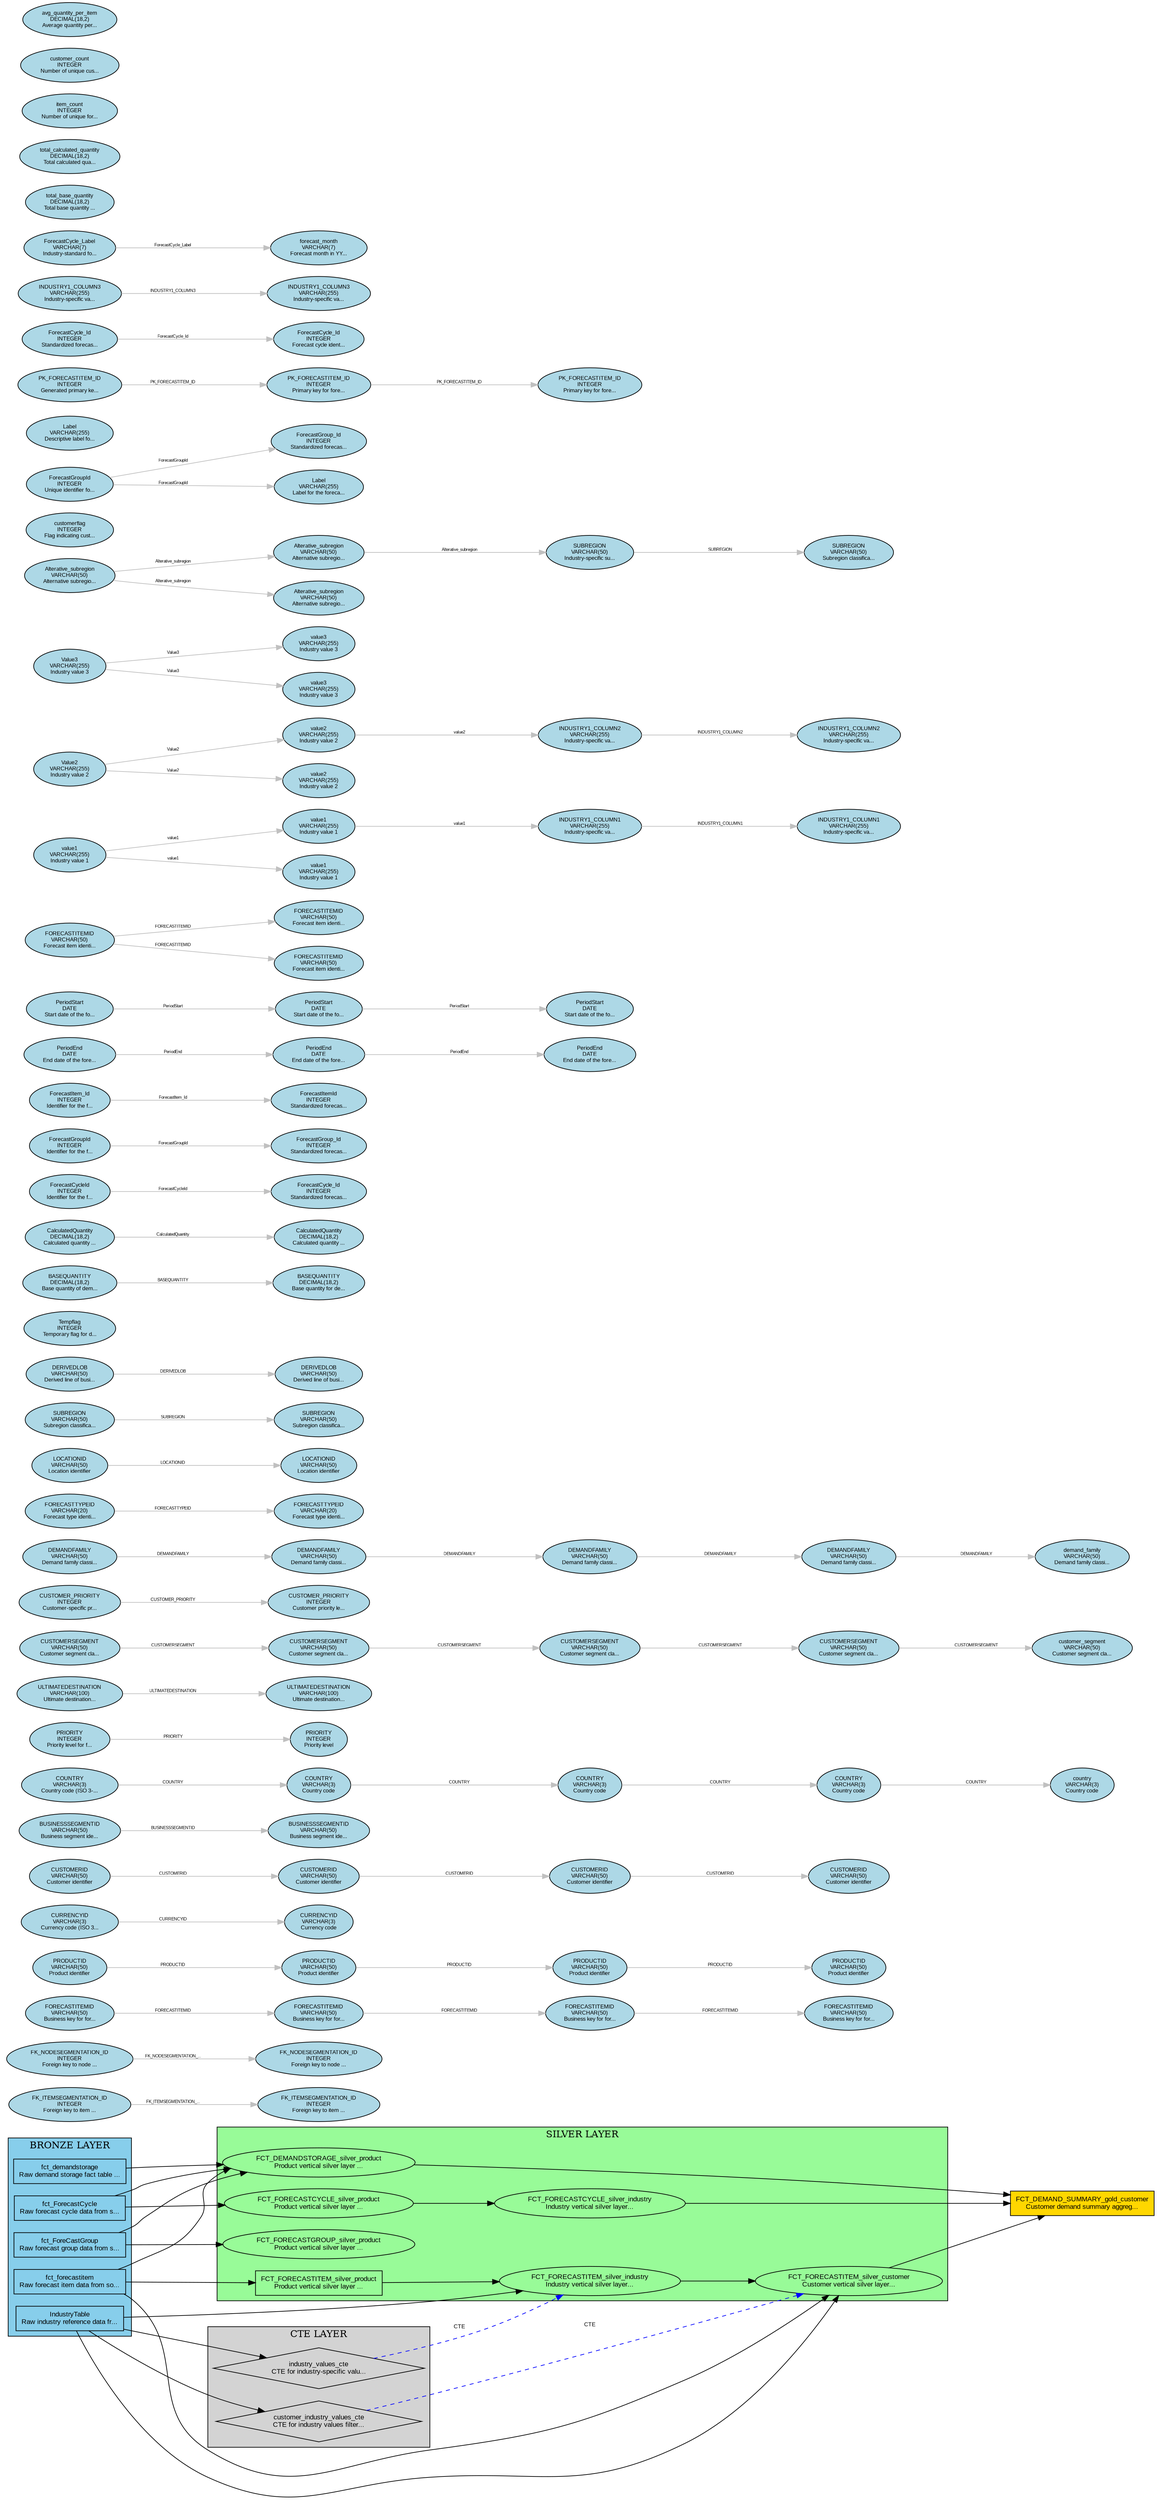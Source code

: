 digraph model_lineage {
  rankdir=LR;
  node [fontname="Arial", fontsize=10];
  edge [fontname="Arial", fontsize=8];

  "fct_forecastitem" [label="fct_forecastitem\nRaw forecast item data from so...", shape=box, style=filled, fillcolor="#87CEEB"];
  "fct_demandstorage" [label="fct_demandstorage\nRaw demand storage fact table ...", shape=box, style=filled, fillcolor="#87CEEB"];
  "fct_ForecastCycle" [label="fct_ForecastCycle\nRaw forecast cycle data from s...", shape=box, style=filled, fillcolor="#87CEEB"];
  "IndustryTable" [label="IndustryTable\nRaw industry reference data fr...", shape=box, style=filled, fillcolor="#87CEEB"];
  "fct_ForeCastGroup" [label="fct_ForeCastGroup\nRaw forecast group data from s...", shape=box, style=filled, fillcolor="#87CEEB"];
  "FCT_FORECASTGROUP_silver_product" [label="FCT_FORECASTGROUP_silver_product\nProduct vertical silver layer ...", shape=ellipse, style=filled, fillcolor="#98FB98"];
  "FCT_DEMANDSTORAGE_silver_product" [label="FCT_DEMANDSTORAGE_silver_product\nProduct vertical silver layer ...", shape=ellipse, style=filled, fillcolor="#98FB98"];
  "FCT_FORECASTITEM_silver_product" [label="FCT_FORECASTITEM_silver_product\nProduct vertical silver layer ...", shape=box, style=filled, fillcolor="#98FB98"];
  "FCT_FORECASTCYCLE_silver_product" [label="FCT_FORECASTCYCLE_silver_product\nProduct vertical silver layer ...", shape=ellipse, style=filled, fillcolor="#98FB98"];
  "FCT_FORECASTITEM_silver_industry" [label="FCT_FORECASTITEM_silver_industry\nIndustry vertical silver layer...", shape=ellipse, style=filled, fillcolor="#98FB98"];
  "FCT_FORECASTCYCLE_silver_industry" [label="FCT_FORECASTCYCLE_silver_industry\nIndustry vertical silver layer...", shape=ellipse, style=filled, fillcolor="#98FB98"];
  "industry_values_cte" [label="industry_values_cte\nCTE for industry-specific valu...", shape=diamond, style=filled, fillcolor="#D3D3D3"];
  "FCT_FORECASTITEM_silver_customer" [label="FCT_FORECASTITEM_silver_customer\nCustomer vertical silver layer...", shape=ellipse, style=filled, fillcolor="#98FB98"];
  "customer_industry_values_cte" [label="customer_industry_values_cte\nCTE for industry values filter...", shape=diamond, style=filled, fillcolor="#D3D3D3"];
  "FCT_DEMAND_SUMMARY_gold_customer" [label="FCT_DEMAND_SUMMARY_gold_customer\nCustomer demand summary aggreg...", shape=box, style=filled, fillcolor="#FFD700"];

  "fct_ForeCastGroup" -> "FCT_FORECASTGROUP_silver_product" [color=black];
  "fct_demandstorage" -> "FCT_DEMANDSTORAGE_silver_product" [color=black];
  "fct_ForecastCycle" -> "FCT_DEMANDSTORAGE_silver_product" [color=black];
  "fct_ForeCastGroup" -> "FCT_DEMANDSTORAGE_silver_product" [color=black];
  "fct_forecastitem" -> "FCT_DEMANDSTORAGE_silver_product" [color=black];
  "fct_forecastitem" -> "FCT_FORECASTITEM_silver_product" [color=black];
  "fct_ForecastCycle" -> "FCT_FORECASTCYCLE_silver_product" [color=black];
  "FCT_FORECASTITEM_silver_product" -> "FCT_FORECASTITEM_silver_industry" [color=black];
  "IndustryTable" -> "FCT_FORECASTITEM_silver_industry" [color=black];
  "industry_values_cte" -> "FCT_FORECASTITEM_silver_industry" [style=dashed, color=blue, label="CTE"];
  "FCT_FORECASTCYCLE_silver_product" -> "FCT_FORECASTCYCLE_silver_industry" [color=black];
  "IndustryTable" -> "industry_values_cte" [color=black];
  "FCT_FORECASTITEM_silver_industry" -> "FCT_FORECASTITEM_silver_customer" [color=black];
  "fct_forecastitem" -> "FCT_FORECASTITEM_silver_customer" [color=black];
  "IndustryTable" -> "FCT_FORECASTITEM_silver_customer" [color=black];
  "customer_industry_values_cte" -> "FCT_FORECASTITEM_silver_customer" [style=dashed, color=blue, label="CTE"];
  "IndustryTable" -> "customer_industry_values_cte" [color=black];
  "FCT_DEMANDSTORAGE_silver_product" -> "FCT_DEMAND_SUMMARY_gold_customer" [color=black];
  "FCT_FORECASTCYCLE_silver_industry" -> "FCT_DEMAND_SUMMARY_gold_customer" [color=black];
  "FCT_FORECASTITEM_silver_customer" -> "FCT_DEMAND_SUMMARY_gold_customer" [color=black];

  "fct_forecastitem.FK_ITEMSEGMENTATION_ID" [label="FK_ITEMSEGMENTATION_ID\nINTEGER\nForeign key to item ...", shape=oval, style=filled, fillcolor=lightblue, fontsize=8];
  "fct_forecastitem.FK_NODESEGMENTATION_ID" [label="FK_NODESEGMENTATION_ID\nINTEGER\nForeign key to node ...", shape=oval, style=filled, fillcolor=lightblue, fontsize=8];
  "fct_forecastitem.FORECASTITEMID" [label="FORECASTITEMID\nVARCHAR(50)\nBusiness key for for...", shape=oval, style=filled, fillcolor=lightblue, fontsize=8];
  "fct_forecastitem.PRODUCTID" [label="PRODUCTID\nVARCHAR(50)\nProduct identifier", shape=oval, style=filled, fillcolor=lightblue, fontsize=8];
  "fct_forecastitem.CURRENCYID" [label="CURRENCYID\nVARCHAR(3)\nCurrency code (ISO 3...", shape=oval, style=filled, fillcolor=lightblue, fontsize=8];
  "fct_forecastitem.CUSTOMERID" [label="CUSTOMERID\nVARCHAR(50)\nCustomer identifier", shape=oval, style=filled, fillcolor=lightblue, fontsize=8];
  "fct_forecastitem.BUSINESSSEGMENTID" [label="BUSINESSSEGMENTID\nVARCHAR(50)\nBusiness segment ide...", shape=oval, style=filled, fillcolor=lightblue, fontsize=8];
  "fct_forecastitem.COUNTRY" [label="COUNTRY\nVARCHAR(3)\nCountry code (ISO 3-...", shape=oval, style=filled, fillcolor=lightblue, fontsize=8];
  "fct_forecastitem.PRIORITY" [label="PRIORITY\nINTEGER\nPriority level for f...", shape=oval, style=filled, fillcolor=lightblue, fontsize=8];
  "fct_forecastitem.ULTIMATEDESTINATION" [label="ULTIMATEDESTINATION\nVARCHAR(100)\nUltimate destination...", shape=oval, style=filled, fillcolor=lightblue, fontsize=8];
  "fct_forecastitem.CUSTOMERSEGMENT" [label="CUSTOMERSEGMENT\nVARCHAR(50)\nCustomer segment cla...", shape=oval, style=filled, fillcolor=lightblue, fontsize=8];
  "fct_forecastitem.CUSTOMER_PRIORITY" [label="CUSTOMER_PRIORITY\nINTEGER\nCustomer-specific pr...", shape=oval, style=filled, fillcolor=lightblue, fontsize=8];
  "fct_forecastitem.DEMANDFAMILY" [label="DEMANDFAMILY\nVARCHAR(50)\nDemand family classi...", shape=oval, style=filled, fillcolor=lightblue, fontsize=8];
  "fct_forecastitem.FORECASTTYPEID" [label="FORECASTTYPEID\nVARCHAR(20)\nForecast type identi...", shape=oval, style=filled, fillcolor=lightblue, fontsize=8];
  "fct_forecastitem.LOCATIONID" [label="LOCATIONID\nVARCHAR(50)\nLocation identifier", shape=oval, style=filled, fillcolor=lightblue, fontsize=8];
  "fct_forecastitem.SUBREGION" [label="SUBREGION\nVARCHAR(50)\nSubregion classifica...", shape=oval, style=filled, fillcolor=lightblue, fontsize=8];
  "fct_forecastitem.DERIVEDLOB" [label="DERIVEDLOB\nVARCHAR(50)\nDerived line of busi...", shape=oval, style=filled, fillcolor=lightblue, fontsize=8];
  "fct_forecastitem.Tempflag" [label="Tempflag\nINTEGER\nTemporary flag for d...", shape=oval, style=filled, fillcolor=lightblue, fontsize=8];
  "fct_demandstorage.BASEQUANTITY" [label="BASEQUANTITY\nDECIMAL(18,2)\nBase quantity of dem...", shape=oval, style=filled, fillcolor=lightblue, fontsize=8];
  "fct_demandstorage.CalculatedQuantity" [label="CalculatedQuantity\nDECIMAL(18,2)\nCalculated quantity ...", shape=oval, style=filled, fillcolor=lightblue, fontsize=8];
  "fct_demandstorage.ForecastCycleId" [label="ForecastCycleId\nINTEGER\nIdentifier for the f...", shape=oval, style=filled, fillcolor=lightblue, fontsize=8];
  "fct_demandstorage.ForecastGroupId" [label="ForecastGroupId\nINTEGER\nIdentifier for the f...", shape=oval, style=filled, fillcolor=lightblue, fontsize=8];
  "fct_demandstorage.ForecastItem_Id" [label="ForecastItem_Id\nINTEGER\nIdentifier for the f...", shape=oval, style=filled, fillcolor=lightblue, fontsize=8];
  "fct_ForecastCycle.PeriodEnd" [label="PeriodEnd\nDATE\nEnd date of the fore...", shape=oval, style=filled, fillcolor=lightblue, fontsize=8];
  "fct_ForecastCycle.PeriodStart" [label="PeriodStart\nDATE\nStart date of the fo...", shape=oval, style=filled, fillcolor=lightblue, fontsize=8];
  "IndustryTable.FORECASTITEMID" [label="FORECASTITEMID\nVARCHAR(50)\nForecast item identi...", shape=oval, style=filled, fillcolor=lightblue, fontsize=8];
  "IndustryTable.value1" [label="value1\nVARCHAR(255)\nIndustry value 1", shape=oval, style=filled, fillcolor=lightblue, fontsize=8];
  "IndustryTable.Value2" [label="Value2\nVARCHAR(255)\nIndustry value 2", shape=oval, style=filled, fillcolor=lightblue, fontsize=8];
  "IndustryTable.Value3" [label="Value3\nVARCHAR(255)\nIndustry value 3", shape=oval, style=filled, fillcolor=lightblue, fontsize=8];
  "IndustryTable.Alterative_subregion" [label="Alterative_subregion\nVARCHAR(50)\nAlternative subregio...", shape=oval, style=filled, fillcolor=lightblue, fontsize=8];
  "IndustryTable.customerflag" [label="customerflag\nINTEGER\nFlag indicating cust...", shape=oval, style=filled, fillcolor=lightblue, fontsize=8];
  "fct_ForeCastGroup.ForecastGroupId" [label="ForecastGroupId\nINTEGER\nUnique identifier fo...", shape=oval, style=filled, fillcolor=lightblue, fontsize=8];
  "fct_ForeCastGroup.Label" [label="Label\nVARCHAR(255)\nDescriptive label fo...", shape=oval, style=filled, fillcolor=lightblue, fontsize=8];
  "FCT_FORECASTGROUP_silver_product.ForecastGroup_Id" [label="ForecastGroup_Id\nINTEGER\nStandardized forecas...", shape=oval, style=filled, fillcolor=lightblue, fontsize=8];
  "FCT_FORECASTGROUP_silver_product.Label" [label="Label\nVARCHAR(255)\nLabel for the foreca...", shape=oval, style=filled, fillcolor=lightblue, fontsize=8];
  "FCT_DEMANDSTORAGE_silver_product.BASEQUANTITY" [label="BASEQUANTITY\nDECIMAL(18,2)\nBase quantity for de...", shape=oval, style=filled, fillcolor=lightblue, fontsize=8];
  "FCT_DEMANDSTORAGE_silver_product.CalculatedQuantity" [label="CalculatedQuantity\nDECIMAL(18,2)\nCalculated quantity ...", shape=oval, style=filled, fillcolor=lightblue, fontsize=8];
  "FCT_DEMANDSTORAGE_silver_product.ForecastCycle_Id" [label="ForecastCycle_Id\nINTEGER\nStandardized forecas...", shape=oval, style=filled, fillcolor=lightblue, fontsize=8];
  "FCT_DEMANDSTORAGE_silver_product.ForecastGroup_Id" [label="ForecastGroup_Id\nINTEGER\nStandardized forecas...", shape=oval, style=filled, fillcolor=lightblue, fontsize=8];
  "FCT_DEMANDSTORAGE_silver_product.ForecastItemId" [label="ForecastItemId\nINTEGER\nStandardized forecas...", shape=oval, style=filled, fillcolor=lightblue, fontsize=8];
  "FCT_FORECASTITEM_silver_product.PK_FORECASTITEM_ID" [label="PK_FORECASTITEM_ID\nINTEGER\nGenerated primary ke...", shape=oval, style=filled, fillcolor=lightblue, fontsize=8];
  "FCT_FORECASTITEM_silver_product.FK_ITEMSEGMENTATION_ID" [label="FK_ITEMSEGMENTATION_ID\nINTEGER\nForeign key to item ...", shape=oval, style=filled, fillcolor=lightblue, fontsize=8];
  "FCT_FORECASTITEM_silver_product.FK_NODESEGMENTATION_ID" [label="FK_NODESEGMENTATION_ID\nINTEGER\nForeign key to node ...", shape=oval, style=filled, fillcolor=lightblue, fontsize=8];
  "FCT_FORECASTITEM_silver_product.FORECASTITEMID" [label="FORECASTITEMID\nVARCHAR(50)\nBusiness key for for...", shape=oval, style=filled, fillcolor=lightblue, fontsize=8];
  "FCT_FORECASTITEM_silver_product.PRODUCTID" [label="PRODUCTID\nVARCHAR(50)\nProduct identifier", shape=oval, style=filled, fillcolor=lightblue, fontsize=8];
  "FCT_FORECASTITEM_silver_product.CURRENCYID" [label="CURRENCYID\nVARCHAR(3)\nCurrency code", shape=oval, style=filled, fillcolor=lightblue, fontsize=8];
  "FCT_FORECASTITEM_silver_product.CUSTOMERID" [label="CUSTOMERID\nVARCHAR(50)\nCustomer identifier", shape=oval, style=filled, fillcolor=lightblue, fontsize=8];
  "FCT_FORECASTITEM_silver_product.BUSINESSSEGMENTID" [label="BUSINESSSEGMENTID\nVARCHAR(50)\nBusiness segment ide...", shape=oval, style=filled, fillcolor=lightblue, fontsize=8];
  "FCT_FORECASTITEM_silver_product.COUNTRY" [label="COUNTRY\nVARCHAR(3)\nCountry code", shape=oval, style=filled, fillcolor=lightblue, fontsize=8];
  "FCT_FORECASTITEM_silver_product.PRIORITY" [label="PRIORITY\nINTEGER\nPriority level", shape=oval, style=filled, fillcolor=lightblue, fontsize=8];
  "FCT_FORECASTITEM_silver_product.ULTIMATEDESTINATION" [label="ULTIMATEDESTINATION\nVARCHAR(100)\nUltimate destination...", shape=oval, style=filled, fillcolor=lightblue, fontsize=8];
  "FCT_FORECASTITEM_silver_product.CUSTOMERSEGMENT" [label="CUSTOMERSEGMENT\nVARCHAR(50)\nCustomer segment cla...", shape=oval, style=filled, fillcolor=lightblue, fontsize=8];
  "FCT_FORECASTITEM_silver_product.CUSTOMER_PRIORITY" [label="CUSTOMER_PRIORITY\nINTEGER\nCustomer priority le...", shape=oval, style=filled, fillcolor=lightblue, fontsize=8];
  "FCT_FORECASTITEM_silver_product.DEMANDFAMILY" [label="DEMANDFAMILY\nVARCHAR(50)\nDemand family classi...", shape=oval, style=filled, fillcolor=lightblue, fontsize=8];
  "FCT_FORECASTITEM_silver_product.FORECASTTYPEID" [label="FORECASTTYPEID\nVARCHAR(20)\nForecast type identi...", shape=oval, style=filled, fillcolor=lightblue, fontsize=8];
  "FCT_FORECASTITEM_silver_product.LOCATIONID" [label="LOCATIONID\nVARCHAR(50)\nLocation identifier", shape=oval, style=filled, fillcolor=lightblue, fontsize=8];
  "FCT_FORECASTITEM_silver_product.SUBREGION" [label="SUBREGION\nVARCHAR(50)\nSubregion classifica...", shape=oval, style=filled, fillcolor=lightblue, fontsize=8];
  "FCT_FORECASTITEM_silver_product.DERIVEDLOB" [label="DERIVEDLOB\nVARCHAR(50)\nDerived line of busi...", shape=oval, style=filled, fillcolor=lightblue, fontsize=8];
  "FCT_FORECASTCYCLE_silver_product.ForecastCycle_Id" [label="ForecastCycle_Id\nINTEGER\nStandardized forecas...", shape=oval, style=filled, fillcolor=lightblue, fontsize=8];
  "FCT_FORECASTCYCLE_silver_product.PeriodEnd" [label="PeriodEnd\nDATE\nEnd date of the fore...", shape=oval, style=filled, fillcolor=lightblue, fontsize=8];
  "FCT_FORECASTCYCLE_silver_product.PeriodStart" [label="PeriodStart\nDATE\nStart date of the fo...", shape=oval, style=filled, fillcolor=lightblue, fontsize=8];
  "FCT_FORECASTITEM_silver_industry.PK_FORECASTITEM_ID" [label="PK_FORECASTITEM_ID\nINTEGER\nPrimary key for fore...", shape=oval, style=filled, fillcolor=lightblue, fontsize=8];
  "FCT_FORECASTITEM_silver_industry.FORECASTITEMID" [label="FORECASTITEMID\nVARCHAR(50)\nBusiness key for for...", shape=oval, style=filled, fillcolor=lightblue, fontsize=8];
  "FCT_FORECASTITEM_silver_industry.PRODUCTID" [label="PRODUCTID\nVARCHAR(50)\nProduct identifier", shape=oval, style=filled, fillcolor=lightblue, fontsize=8];
  "FCT_FORECASTITEM_silver_industry.CUSTOMERID" [label="CUSTOMERID\nVARCHAR(50)\nCustomer identifier", shape=oval, style=filled, fillcolor=lightblue, fontsize=8];
  "FCT_FORECASTITEM_silver_industry.COUNTRY" [label="COUNTRY\nVARCHAR(3)\nCountry code", shape=oval, style=filled, fillcolor=lightblue, fontsize=8];
  "FCT_FORECASTITEM_silver_industry.CUSTOMERSEGMENT" [label="CUSTOMERSEGMENT\nVARCHAR(50)\nCustomer segment cla...", shape=oval, style=filled, fillcolor=lightblue, fontsize=8];
  "FCT_FORECASTITEM_silver_industry.DEMANDFAMILY" [label="DEMANDFAMILY\nVARCHAR(50)\nDemand family classi...", shape=oval, style=filled, fillcolor=lightblue, fontsize=8];
  "FCT_FORECASTITEM_silver_industry.SUBREGION" [label="SUBREGION\nVARCHAR(50)\nIndustry-specific su...", shape=oval, style=filled, fillcolor=lightblue, fontsize=8];
  "FCT_FORECASTITEM_silver_industry.INDUSTRY1_COLUMN1" [label="INDUSTRY1_COLUMN1\nVARCHAR(255)\nIndustry-specific va...", shape=oval, style=filled, fillcolor=lightblue, fontsize=8];
  "FCT_FORECASTITEM_silver_industry.INDUSTRY1_COLUMN2" [label="INDUSTRY1_COLUMN2\nVARCHAR(255)\nIndustry-specific va...", shape=oval, style=filled, fillcolor=lightblue, fontsize=8];
  "FCT_FORECASTITEM_silver_industry.INDUSTRY1_COLUMN3" [label="INDUSTRY1_COLUMN3\nVARCHAR(255)\nIndustry-specific va...", shape=oval, style=filled, fillcolor=lightblue, fontsize=8];
  "FCT_FORECASTCYCLE_silver_industry.ForecastCycle_Id" [label="ForecastCycle_Id\nINTEGER\nForecast cycle ident...", shape=oval, style=filled, fillcolor=lightblue, fontsize=8];
  "FCT_FORECASTCYCLE_silver_industry.PeriodEnd" [label="PeriodEnd\nDATE\nEnd date of the fore...", shape=oval, style=filled, fillcolor=lightblue, fontsize=8];
  "FCT_FORECASTCYCLE_silver_industry.PeriodStart" [label="PeriodStart\nDATE\nStart date of the fo...", shape=oval, style=filled, fillcolor=lightblue, fontsize=8];
  "FCT_FORECASTCYCLE_silver_industry.ForecastCycle_Label" [label="ForecastCycle_Label\nVARCHAR(7)\nIndustry-standard fo...", shape=oval, style=filled, fillcolor=lightblue, fontsize=8];
  "industry_values_cte.FORECASTITEMID" [label="FORECASTITEMID\nVARCHAR(50)\nForecast item identi...", shape=oval, style=filled, fillcolor=lightblue, fontsize=8];
  "industry_values_cte.value1" [label="value1\nVARCHAR(255)\nIndustry value 1", shape=oval, style=filled, fillcolor=lightblue, fontsize=8];
  "industry_values_cte.value2" [label="value2\nVARCHAR(255)\nIndustry value 2", shape=oval, style=filled, fillcolor=lightblue, fontsize=8];
  "industry_values_cte.value3" [label="value3\nVARCHAR(255)\nIndustry value 3", shape=oval, style=filled, fillcolor=lightblue, fontsize=8];
  "industry_values_cte.Alterative_subregion" [label="Alterative_subregion\nVARCHAR(50)\nAlternative subregio...", shape=oval, style=filled, fillcolor=lightblue, fontsize=8];
  "FCT_FORECASTITEM_silver_customer.PK_FORECASTITEM_ID" [label="PK_FORECASTITEM_ID\nINTEGER\nPrimary key for fore...", shape=oval, style=filled, fillcolor=lightblue, fontsize=8];
  "FCT_FORECASTITEM_silver_customer.FORECASTITEMID" [label="FORECASTITEMID\nVARCHAR(50)\nBusiness key for for...", shape=oval, style=filled, fillcolor=lightblue, fontsize=8];
  "FCT_FORECASTITEM_silver_customer.PRODUCTID" [label="PRODUCTID\nVARCHAR(50)\nProduct identifier", shape=oval, style=filled, fillcolor=lightblue, fontsize=8];
  "FCT_FORECASTITEM_silver_customer.CUSTOMERID" [label="CUSTOMERID\nVARCHAR(50)\nCustomer identifier", shape=oval, style=filled, fillcolor=lightblue, fontsize=8];
  "FCT_FORECASTITEM_silver_customer.COUNTRY" [label="COUNTRY\nVARCHAR(3)\nCountry code", shape=oval, style=filled, fillcolor=lightblue, fontsize=8];
  "FCT_FORECASTITEM_silver_customer.CUSTOMERSEGMENT" [label="CUSTOMERSEGMENT\nVARCHAR(50)\nCustomer segment cla...", shape=oval, style=filled, fillcolor=lightblue, fontsize=8];
  "FCT_FORECASTITEM_silver_customer.DEMANDFAMILY" [label="DEMANDFAMILY\nVARCHAR(50)\nDemand family classi...", shape=oval, style=filled, fillcolor=lightblue, fontsize=8];
  "FCT_FORECASTITEM_silver_customer.SUBREGION" [label="SUBREGION\nVARCHAR(50)\nSubregion classifica...", shape=oval, style=filled, fillcolor=lightblue, fontsize=8];
  "FCT_FORECASTITEM_silver_customer.INDUSTRY1_COLUMN1" [label="INDUSTRY1_COLUMN1\nVARCHAR(255)\nIndustry-specific va...", shape=oval, style=filled, fillcolor=lightblue, fontsize=8];
  "FCT_FORECASTITEM_silver_customer.INDUSTRY1_COLUMN2" [label="INDUSTRY1_COLUMN2\nVARCHAR(255)\nIndustry-specific va...", shape=oval, style=filled, fillcolor=lightblue, fontsize=8];
  "FCT_FORECASTITEM_silver_customer.INDUSTRY1_COLUMN3" [label="INDUSTRY1_COLUMN3\nVARCHAR(255)\nIndustry-specific va...", shape=oval, style=filled, fillcolor=lightblue, fontsize=8];
  "customer_industry_values_cte.FORECASTITEMID" [label="FORECASTITEMID\nVARCHAR(50)\nForecast item identi...", shape=oval, style=filled, fillcolor=lightblue, fontsize=8];
  "customer_industry_values_cte.value1" [label="value1\nVARCHAR(255)\nIndustry value 1", shape=oval, style=filled, fillcolor=lightblue, fontsize=8];
  "customer_industry_values_cte.value2" [label="value2\nVARCHAR(255)\nIndustry value 2", shape=oval, style=filled, fillcolor=lightblue, fontsize=8];
  "customer_industry_values_cte.value3" [label="value3\nVARCHAR(255)\nIndustry value 3", shape=oval, style=filled, fillcolor=lightblue, fontsize=8];
  "customer_industry_values_cte.Alterative_subregion" [label="Alterative_subregion\nVARCHAR(50)\nAlternative subregio...", shape=oval, style=filled, fillcolor=lightblue, fontsize=8];
  "FCT_DEMAND_SUMMARY_gold_customer.forecast_month" [label="forecast_month\nVARCHAR(7)\nForecast month in YY...", shape=oval, style=filled, fillcolor=lightblue, fontsize=8];
  "FCT_DEMAND_SUMMARY_gold_customer.customer_segment" [label="customer_segment\nVARCHAR(50)\nCustomer segment cla...", shape=oval, style=filled, fillcolor=lightblue, fontsize=8];
  "FCT_DEMAND_SUMMARY_gold_customer.country" [label="country\nVARCHAR(3)\nCountry code", shape=oval, style=filled, fillcolor=lightblue, fontsize=8];
  "FCT_DEMAND_SUMMARY_gold_customer.demand_family" [label="demand_family\nVARCHAR(50)\nDemand family classi...", shape=oval, style=filled, fillcolor=lightblue, fontsize=8];
  "FCT_DEMAND_SUMMARY_gold_customer.total_base_quantity" [label="total_base_quantity\nDECIMAL(18,2)\nTotal base quantity ...", shape=oval, style=filled, fillcolor=lightblue, fontsize=8];
  "FCT_DEMAND_SUMMARY_gold_customer.total_calculated_quantity" [label="total_calculated_quantity\nDECIMAL(18,2)\nTotal calculated qua...", shape=oval, style=filled, fillcolor=lightblue, fontsize=8];
  "FCT_DEMAND_SUMMARY_gold_customer.item_count" [label="item_count\nINTEGER\nNumber of unique for...", shape=oval, style=filled, fillcolor=lightblue, fontsize=8];
  "FCT_DEMAND_SUMMARY_gold_customer.customer_count" [label="customer_count\nINTEGER\nNumber of unique cus...", shape=oval, style=filled, fillcolor=lightblue, fontsize=8];
  "FCT_DEMAND_SUMMARY_gold_customer.avg_quantity_per_item" [label="avg_quantity_per_item\nDECIMAL(18,2)\nAverage quantity per...", shape=oval, style=filled, fillcolor=lightblue, fontsize=8];

  "fct_ForeCastGroup.ForecastGroupId" -> "FCT_FORECASTGROUP_silver_product.ForecastGroup_Id" [color=gray, fontsize=6, label="ForecastGroupId"];
  "fct_ForeCastGroup.ForecastGroupId" -> "FCT_FORECASTGROUP_silver_product.Label" [color=gray, fontsize=6, label="ForecastGroupId"];
  "fct_demandstorage.BASEQUANTITY" -> "FCT_DEMANDSTORAGE_silver_product.BASEQUANTITY" [color=gray, fontsize=6, label="BASEQUANTITY"];
  "fct_demandstorage.CalculatedQuantity" -> "FCT_DEMANDSTORAGE_silver_product.CalculatedQuantity" [color=gray, fontsize=6, label="CalculatedQuantity"];
  "fct_demandstorage.ForecastCycleId" -> "FCT_DEMANDSTORAGE_silver_product.ForecastCycle_Id" [color=gray, fontsize=6, label="ForecastCycleId"];
  "fct_demandstorage.ForecastGroupId" -> "FCT_DEMANDSTORAGE_silver_product.ForecastGroup_Id" [color=gray, fontsize=6, label="ForecastGroupId"];
  "fct_demandstorage.ForecastItem_Id" -> "FCT_DEMANDSTORAGE_silver_product.ForecastItemId" [color=gray, fontsize=6, label="ForecastItem_Id"];
  "fct_forecastitem.FK_ITEMSEGMENTATION_ID" -> "FCT_FORECASTITEM_silver_product.FK_ITEMSEGMENTATION_ID" [color=gray, fontsize=6, label="FK_ITEMSEGMENTATION_..."];
  "fct_forecastitem.FK_NODESEGMENTATION_ID" -> "FCT_FORECASTITEM_silver_product.FK_NODESEGMENTATION_ID" [color=gray, fontsize=6, label="FK_NODESEGMENTATION_..."];
  "fct_forecastitem.FORECASTITEMID" -> "FCT_FORECASTITEM_silver_product.FORECASTITEMID" [color=gray, fontsize=6, label="FORECASTITEMID"];
  "fct_forecastitem.PRODUCTID" -> "FCT_FORECASTITEM_silver_product.PRODUCTID" [color=gray, fontsize=6, label="PRODUCTID"];
  "fct_forecastitem.CURRENCYID" -> "FCT_FORECASTITEM_silver_product.CURRENCYID" [color=gray, fontsize=6, label="CURRENCYID"];
  "fct_forecastitem.CUSTOMERID" -> "FCT_FORECASTITEM_silver_product.CUSTOMERID" [color=gray, fontsize=6, label="CUSTOMERID"];
  "fct_forecastitem.BUSINESSSEGMENTID" -> "FCT_FORECASTITEM_silver_product.BUSINESSSEGMENTID" [color=gray, fontsize=6, label="BUSINESSSEGMENTID"];
  "fct_forecastitem.COUNTRY" -> "FCT_FORECASTITEM_silver_product.COUNTRY" [color=gray, fontsize=6, label="COUNTRY"];
  "fct_forecastitem.PRIORITY" -> "FCT_FORECASTITEM_silver_product.PRIORITY" [color=gray, fontsize=6, label="PRIORITY"];
  "fct_forecastitem.ULTIMATEDESTINATION" -> "FCT_FORECASTITEM_silver_product.ULTIMATEDESTINATION" [color=gray, fontsize=6, label="ULTIMATEDESTINATION"];
  "fct_forecastitem.CUSTOMERSEGMENT" -> "FCT_FORECASTITEM_silver_product.CUSTOMERSEGMENT" [color=gray, fontsize=6, label="CUSTOMERSEGMENT"];
  "fct_forecastitem.CUSTOMER_PRIORITY" -> "FCT_FORECASTITEM_silver_product.CUSTOMER_PRIORITY" [color=gray, fontsize=6, label="CUSTOMER_PRIORITY"];
  "fct_forecastitem.DEMANDFAMILY" -> "FCT_FORECASTITEM_silver_product.DEMANDFAMILY" [color=gray, fontsize=6, label="DEMANDFAMILY"];
  "fct_forecastitem.FORECASTTYPEID" -> "FCT_FORECASTITEM_silver_product.FORECASTTYPEID" [color=gray, fontsize=6, label="FORECASTTYPEID"];
  "fct_forecastitem.LOCATIONID" -> "FCT_FORECASTITEM_silver_product.LOCATIONID" [color=gray, fontsize=6, label="LOCATIONID"];
  "fct_forecastitem.SUBREGION" -> "FCT_FORECASTITEM_silver_product.SUBREGION" [color=gray, fontsize=6, label="SUBREGION"];
  "fct_forecastitem.DERIVEDLOB" -> "FCT_FORECASTITEM_silver_product.DERIVEDLOB" [color=gray, fontsize=6, label="DERIVEDLOB"];
  "fct_ForecastCycle.PeriodEnd" -> "FCT_FORECASTCYCLE_silver_product.PeriodEnd" [color=gray, fontsize=6, label="PeriodEnd"];
  "fct_ForecastCycle.PeriodStart" -> "FCT_FORECASTCYCLE_silver_product.PeriodStart" [color=gray, fontsize=6, label="PeriodStart"];
  "FCT_FORECASTITEM_silver_product.PK_FORECASTITEM_ID" -> "FCT_FORECASTITEM_silver_industry.PK_FORECASTITEM_ID" [color=gray, fontsize=6, label="PK_FORECASTITEM_ID"];
  "FCT_FORECASTITEM_silver_product.FORECASTITEMID" -> "FCT_FORECASTITEM_silver_industry.FORECASTITEMID" [color=gray, fontsize=6, label="FORECASTITEMID"];
  "FCT_FORECASTITEM_silver_product.PRODUCTID" -> "FCT_FORECASTITEM_silver_industry.PRODUCTID" [color=gray, fontsize=6, label="PRODUCTID"];
  "FCT_FORECASTITEM_silver_product.CUSTOMERID" -> "FCT_FORECASTITEM_silver_industry.CUSTOMERID" [color=gray, fontsize=6, label="CUSTOMERID"];
  "FCT_FORECASTITEM_silver_product.COUNTRY" -> "FCT_FORECASTITEM_silver_industry.COUNTRY" [color=gray, fontsize=6, label="COUNTRY"];
  "FCT_FORECASTITEM_silver_product.CUSTOMERSEGMENT" -> "FCT_FORECASTITEM_silver_industry.CUSTOMERSEGMENT" [color=gray, fontsize=6, label="CUSTOMERSEGMENT"];
  "FCT_FORECASTITEM_silver_product.DEMANDFAMILY" -> "FCT_FORECASTITEM_silver_industry.DEMANDFAMILY" [color=gray, fontsize=6, label="DEMANDFAMILY"];
  "industry_values_cte.Alterative_subregion" -> "FCT_FORECASTITEM_silver_industry.SUBREGION" [color=gray, fontsize=6, label="Alterative_subregion"];
  "industry_values_cte.value1" -> "FCT_FORECASTITEM_silver_industry.INDUSTRY1_COLUMN1" [color=gray, fontsize=6, label="value1"];
  "industry_values_cte.value2" -> "FCT_FORECASTITEM_silver_industry.INDUSTRY1_COLUMN2" [color=gray, fontsize=6, label="value2"];
  "FCT_FORECASTCYCLE_silver_product.ForecastCycle_Id" -> "FCT_FORECASTCYCLE_silver_industry.ForecastCycle_Id" [color=gray, fontsize=6, label="ForecastCycle_Id"];
  "FCT_FORECASTCYCLE_silver_product.PeriodEnd" -> "FCT_FORECASTCYCLE_silver_industry.PeriodEnd" [color=gray, fontsize=6, label="PeriodEnd"];
  "FCT_FORECASTCYCLE_silver_product.PeriodStart" -> "FCT_FORECASTCYCLE_silver_industry.PeriodStart" [color=gray, fontsize=6, label="PeriodStart"];
  "IndustryTable.FORECASTITEMID" -> "industry_values_cte.FORECASTITEMID" [color=gray, fontsize=6, label="FORECASTITEMID"];
  "IndustryTable.value1" -> "industry_values_cte.value1" [color=gray, fontsize=6, label="value1"];
  "IndustryTable.Value2" -> "industry_values_cte.value2" [color=gray, fontsize=6, label="Value2"];
  "IndustryTable.Value3" -> "industry_values_cte.value3" [color=gray, fontsize=6, label="Value3"];
  "IndustryTable.Alterative_subregion" -> "industry_values_cte.Alterative_subregion" [color=gray, fontsize=6, label="Alterative_subregion"];
  "FCT_FORECASTITEM_silver_industry.PK_FORECASTITEM_ID" -> "FCT_FORECASTITEM_silver_customer.PK_FORECASTITEM_ID" [color=gray, fontsize=6, label="PK_FORECASTITEM_ID"];
  "FCT_FORECASTITEM_silver_industry.FORECASTITEMID" -> "FCT_FORECASTITEM_silver_customer.FORECASTITEMID" [color=gray, fontsize=6, label="FORECASTITEMID"];
  "FCT_FORECASTITEM_silver_industry.PRODUCTID" -> "FCT_FORECASTITEM_silver_customer.PRODUCTID" [color=gray, fontsize=6, label="PRODUCTID"];
  "FCT_FORECASTITEM_silver_industry.CUSTOMERID" -> "FCT_FORECASTITEM_silver_customer.CUSTOMERID" [color=gray, fontsize=6, label="CUSTOMERID"];
  "FCT_FORECASTITEM_silver_industry.COUNTRY" -> "FCT_FORECASTITEM_silver_customer.COUNTRY" [color=gray, fontsize=6, label="COUNTRY"];
  "FCT_FORECASTITEM_silver_industry.CUSTOMERSEGMENT" -> "FCT_FORECASTITEM_silver_customer.CUSTOMERSEGMENT" [color=gray, fontsize=6, label="CUSTOMERSEGMENT"];
  "FCT_FORECASTITEM_silver_industry.DEMANDFAMILY" -> "FCT_FORECASTITEM_silver_customer.DEMANDFAMILY" [color=gray, fontsize=6, label="DEMANDFAMILY"];
  "FCT_FORECASTITEM_silver_industry.SUBREGION" -> "FCT_FORECASTITEM_silver_customer.SUBREGION" [color=gray, fontsize=6, label="SUBREGION"];
  "FCT_FORECASTITEM_silver_industry.INDUSTRY1_COLUMN1" -> "FCT_FORECASTITEM_silver_customer.INDUSTRY1_COLUMN1" [color=gray, fontsize=6, label="INDUSTRY1_COLUMN1"];
  "FCT_FORECASTITEM_silver_industry.INDUSTRY1_COLUMN2" -> "FCT_FORECASTITEM_silver_customer.INDUSTRY1_COLUMN2" [color=gray, fontsize=6, label="INDUSTRY1_COLUMN2"];
  "FCT_FORECASTITEM_silver_industry.INDUSTRY1_COLUMN3" -> "FCT_FORECASTITEM_silver_customer.INDUSTRY1_COLUMN3" [color=gray, fontsize=6, label="INDUSTRY1_COLUMN3"];
  "IndustryTable.FORECASTITEMID" -> "customer_industry_values_cte.FORECASTITEMID" [color=gray, fontsize=6, label="FORECASTITEMID"];
  "IndustryTable.value1" -> "customer_industry_values_cte.value1" [color=gray, fontsize=6, label="value1"];
  "IndustryTable.Value2" -> "customer_industry_values_cte.value2" [color=gray, fontsize=6, label="Value2"];
  "IndustryTable.Value3" -> "customer_industry_values_cte.value3" [color=gray, fontsize=6, label="Value3"];
  "IndustryTable.Alterative_subregion" -> "customer_industry_values_cte.Alterative_subregion" [color=gray, fontsize=6, label="Alterative_subregion"];
  "FCT_FORECASTCYCLE_silver_industry.ForecastCycle_Label" -> "FCT_DEMAND_SUMMARY_gold_customer.forecast_month" [color=gray, fontsize=6, label="ForecastCycle_Label"];
  "FCT_FORECASTITEM_silver_customer.CUSTOMERSEGMENT" -> "FCT_DEMAND_SUMMARY_gold_customer.customer_segment" [color=gray, fontsize=6, label="CUSTOMERSEGMENT"];
  "FCT_FORECASTITEM_silver_customer.COUNTRY" -> "FCT_DEMAND_SUMMARY_gold_customer.country" [color=gray, fontsize=6, label="COUNTRY"];
  "FCT_FORECASTITEM_silver_customer.DEMANDFAMILY" -> "FCT_DEMAND_SUMMARY_gold_customer.demand_family" [color=gray, fontsize=6, label="DEMANDFAMILY"];

  subgraph cluster_bronze {
    label="BRONZE LAYER";
    style=filled;
    fillcolor="#87CEEB";
    alpha=0.3;
    "fct_forecastitem";
    "fct_demandstorage";
    "fct_ForecastCycle";
    "IndustryTable";
    "fct_ForeCastGroup";
  }

  subgraph cluster_silver {
    label="SILVER LAYER";
    style=filled;
    fillcolor="#98FB98";
    alpha=0.3;
    "FCT_FORECASTGROUP_silver_product";
    "FCT_DEMANDSTORAGE_silver_product";
    "FCT_FORECASTITEM_silver_product";
    "FCT_FORECASTCYCLE_silver_product";
    "FCT_FORECASTITEM_silver_industry";
    "FCT_FORECASTCYCLE_silver_industry";
    "FCT_FORECASTITEM_silver_customer";
  }

  subgraph cluster_cte {
    label="CTE LAYER";
    style=filled;
    fillcolor="#D3D3D3";
    alpha=0.3;
    "industry_values_cte";
    "customer_industry_values_cte";
  }

}